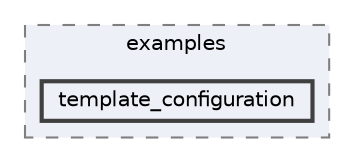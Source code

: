 digraph "D:/Projects/Raspberrypi_pico/pico_freertos_final/freertos_pico2/pico_freertos/FreeRTOS-Kernel/examples/template_configuration"
{
 // LATEX_PDF_SIZE
  bgcolor="transparent";
  edge [fontname=Helvetica,fontsize=10,labelfontname=Helvetica,labelfontsize=10];
  node [fontname=Helvetica,fontsize=10,shape=box,height=0.2,width=0.4];
  compound=true
  subgraph clusterdir_7cc5b5cc2be23764caa46fdfb5a67c60 {
    graph [ bgcolor="#edf0f7", pencolor="grey50", label="examples", fontname=Helvetica,fontsize=10 style="filled,dashed", URL="dir_7cc5b5cc2be23764caa46fdfb5a67c60.html",tooltip=""]
  dir_3ee39a479a7c9f5eafec6f14a8a442bd [label="template_configuration", fillcolor="#edf0f7", color="grey25", style="filled,bold", URL="dir_3ee39a479a7c9f5eafec6f14a8a442bd.html",tooltip=""];
  }
}
